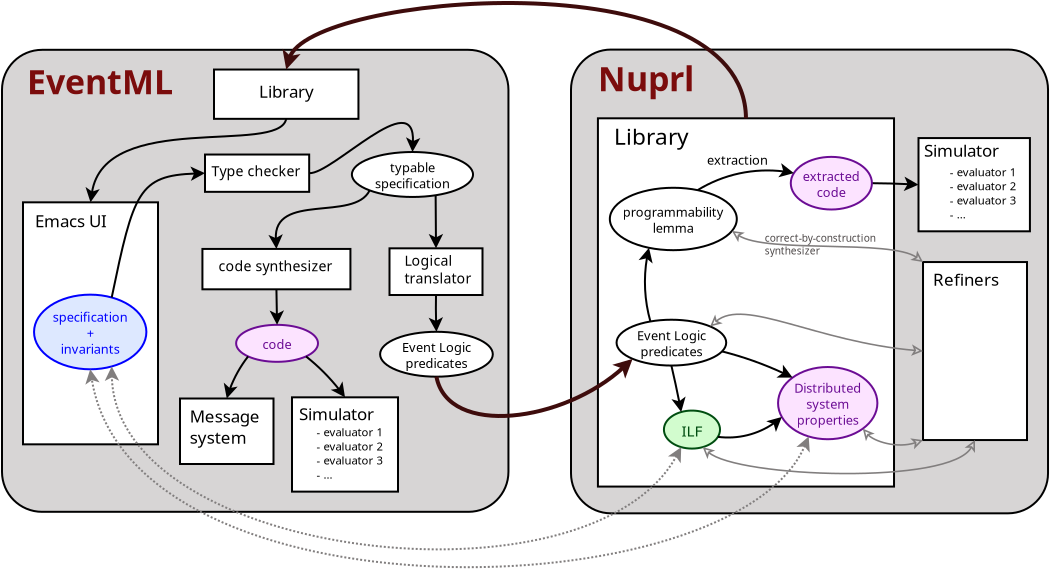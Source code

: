 <?xml version="1.0" encoding="UTF-8"?>
<dia:diagram xmlns:dia="http://www.lysator.liu.se/~alla/dia/">
  <dia:layer name="Background" visible="true" active="true">
    <dia:object type="Standard - Box" version="0" id="O0">
      <dia:attribute name="obj_pos">
        <dia:point val="0.9,-0.288"/>
      </dia:attribute>
      <dia:attribute name="obj_bb">
        <dia:rectangle val="0.85,-0.338;24.801,22.95"/>
      </dia:attribute>
      <dia:attribute name="elem_corner">
        <dia:point val="0.9,-0.288"/>
      </dia:attribute>
      <dia:attribute name="elem_width">
        <dia:real val="23.851"/>
      </dia:attribute>
      <dia:attribute name="elem_height">
        <dia:real val="23.188"/>
      </dia:attribute>
      <dia:attribute name="border_width">
        <dia:real val="0.1"/>
      </dia:attribute>
      <dia:attribute name="inner_color">
        <dia:color val="#d7d5d5"/>
      </dia:attribute>
      <dia:attribute name="show_background">
        <dia:boolean val="true"/>
      </dia:attribute>
      <dia:attribute name="corner_radius">
        <dia:real val="2"/>
      </dia:attribute>
    </dia:object>
    <dia:object type="Standard - Text" version="1" id="O1">
      <dia:attribute name="obj_pos">
        <dia:point val="12.825,11.306"/>
      </dia:attribute>
      <dia:attribute name="obj_bb">
        <dia:rectangle val="12.825,10.711;12.825,11.459"/>
      </dia:attribute>
      <dia:attribute name="text">
        <dia:composite type="text">
          <dia:attribute name="string">
            <dia:string>##</dia:string>
          </dia:attribute>
          <dia:attribute name="font">
            <dia:font family="sans" style="0" name="Helvetica"/>
          </dia:attribute>
          <dia:attribute name="height">
            <dia:real val="0.8"/>
          </dia:attribute>
          <dia:attribute name="pos">
            <dia:point val="12.825,11.306"/>
          </dia:attribute>
          <dia:attribute name="color">
            <dia:color val="#000000"/>
          </dia:attribute>
          <dia:attribute name="alignment">
            <dia:enum val="0"/>
          </dia:attribute>
        </dia:composite>
      </dia:attribute>
      <dia:attribute name="valign">
        <dia:enum val="3"/>
      </dia:attribute>
      <dia:connections>
        <dia:connection handle="0" to="O0" connection="8"/>
      </dia:connections>
    </dia:object>
    <dia:object type="Standard - Text" version="1" id="O2">
      <dia:attribute name="obj_pos">
        <dia:point val="2.25,1.8"/>
      </dia:attribute>
      <dia:attribute name="obj_bb">
        <dia:rectangle val="2.25,0.228;7.5,2.2"/>
      </dia:attribute>
      <dia:attribute name="text">
        <dia:composite type="text">
          <dia:attribute name="string">
            <dia:string>#Nuprl#</dia:string>
          </dia:attribute>
          <dia:attribute name="font">
            <dia:font family="sans" style="80" name="Helvetica-Bold"/>
          </dia:attribute>
          <dia:attribute name="height">
            <dia:real val="2.117"/>
          </dia:attribute>
          <dia:attribute name="pos">
            <dia:point val="2.25,1.8"/>
          </dia:attribute>
          <dia:attribute name="color">
            <dia:color val="#7b0c0c"/>
          </dia:attribute>
          <dia:attribute name="alignment">
            <dia:enum val="0"/>
          </dia:attribute>
        </dia:composite>
      </dia:attribute>
      <dia:attribute name="valign">
        <dia:enum val="3"/>
      </dia:attribute>
    </dia:object>
    <dia:object type="Standard - Box" version="0" id="O3">
      <dia:attribute name="obj_pos">
        <dia:point val="-27.55,-0.275"/>
      </dia:attribute>
      <dia:attribute name="obj_bb">
        <dia:rectangle val="-27.6,-0.325;-2.178,22.875"/>
      </dia:attribute>
      <dia:attribute name="elem_corner">
        <dia:point val="-27.55,-0.275"/>
      </dia:attribute>
      <dia:attribute name="elem_width">
        <dia:real val="25.322"/>
      </dia:attribute>
      <dia:attribute name="elem_height">
        <dia:real val="23.1"/>
      </dia:attribute>
      <dia:attribute name="border_width">
        <dia:real val="0.1"/>
      </dia:attribute>
      <dia:attribute name="inner_color">
        <dia:color val="#d7d5d5"/>
      </dia:attribute>
      <dia:attribute name="show_background">
        <dia:boolean val="true"/>
      </dia:attribute>
      <dia:attribute name="corner_radius">
        <dia:real val="2"/>
      </dia:attribute>
    </dia:object>
    <dia:object type="Standard - Text" version="1" id="O4">
      <dia:attribute name="obj_pos">
        <dia:point val="-26.3,1.95"/>
      </dia:attribute>
      <dia:attribute name="obj_bb">
        <dia:rectangle val="-26.3,0.378;-18.11,2.35"/>
      </dia:attribute>
      <dia:attribute name="text">
        <dia:composite type="text">
          <dia:attribute name="string">
            <dia:string>#EventML#</dia:string>
          </dia:attribute>
          <dia:attribute name="font">
            <dia:font family="sans" style="80" name="Helvetica-Bold"/>
          </dia:attribute>
          <dia:attribute name="height">
            <dia:real val="2.117"/>
          </dia:attribute>
          <dia:attribute name="pos">
            <dia:point val="-26.3,1.95"/>
          </dia:attribute>
          <dia:attribute name="color">
            <dia:color val="#7b0c0c"/>
          </dia:attribute>
          <dia:attribute name="alignment">
            <dia:enum val="0"/>
          </dia:attribute>
        </dia:composite>
      </dia:attribute>
      <dia:attribute name="valign">
        <dia:enum val="3"/>
      </dia:attribute>
    </dia:object>
    <dia:object type="Standard - Box" version="0" id="O5">
      <dia:attribute name="obj_pos">
        <dia:point val="-26.5,7.35"/>
      </dia:attribute>
      <dia:attribute name="obj_bb">
        <dia:rectangle val="-26.55,7.3;-19.7,19.5"/>
      </dia:attribute>
      <dia:attribute name="elem_corner">
        <dia:point val="-26.5,7.35"/>
      </dia:attribute>
      <dia:attribute name="elem_width">
        <dia:real val="6.75"/>
      </dia:attribute>
      <dia:attribute name="elem_height">
        <dia:real val="12.1"/>
      </dia:attribute>
      <dia:attribute name="show_background">
        <dia:boolean val="true"/>
      </dia:attribute>
    </dia:object>
    <dia:object type="Standard - Text" version="1" id="O6">
      <dia:attribute name="obj_pos">
        <dia:point val="-25.9,8.6"/>
      </dia:attribute>
      <dia:attribute name="obj_bb">
        <dia:rectangle val="-25.9,7.813;-21.975,8.8"/>
      </dia:attribute>
      <dia:attribute name="text">
        <dia:composite type="text">
          <dia:attribute name="string">
            <dia:string>#Emacs UI#</dia:string>
          </dia:attribute>
          <dia:attribute name="font">
            <dia:font family="sans" style="0" name="Helvetica"/>
          </dia:attribute>
          <dia:attribute name="height">
            <dia:real val="1.058"/>
          </dia:attribute>
          <dia:attribute name="pos">
            <dia:point val="-25.9,8.6"/>
          </dia:attribute>
          <dia:attribute name="color">
            <dia:color val="#000000"/>
          </dia:attribute>
          <dia:attribute name="alignment">
            <dia:enum val="0"/>
          </dia:attribute>
        </dia:composite>
      </dia:attribute>
      <dia:attribute name="valign">
        <dia:enum val="3"/>
      </dia:attribute>
    </dia:object>
    <dia:object type="Standard - Box" version="0" id="O7">
      <dia:attribute name="obj_pos">
        <dia:point val="-17.4,4.96"/>
      </dia:attribute>
      <dia:attribute name="obj_bb">
        <dia:rectangle val="-17.45,4.91;-12.141,6.875"/>
      </dia:attribute>
      <dia:attribute name="elem_corner">
        <dia:point val="-17.4,4.96"/>
      </dia:attribute>
      <dia:attribute name="elem_width">
        <dia:real val="5.209"/>
      </dia:attribute>
      <dia:attribute name="elem_height">
        <dia:real val="1.865"/>
      </dia:attribute>
      <dia:attribute name="show_background">
        <dia:boolean val="true"/>
      </dia:attribute>
    </dia:object>
    <dia:object type="Standard - Box" version="0" id="O8">
      <dia:attribute name="obj_pos">
        <dia:point val="-17.529,9.68"/>
      </dia:attribute>
      <dia:attribute name="obj_bb">
        <dia:rectangle val="-17.579,9.63;-10.079,11.749"/>
      </dia:attribute>
      <dia:attribute name="elem_corner">
        <dia:point val="-17.529,9.68"/>
      </dia:attribute>
      <dia:attribute name="elem_width">
        <dia:real val="7.4"/>
      </dia:attribute>
      <dia:attribute name="elem_height">
        <dia:real val="2.019"/>
      </dia:attribute>
      <dia:attribute name="show_background">
        <dia:boolean val="true"/>
      </dia:attribute>
    </dia:object>
    <dia:object type="Standard - Text" version="1" id="O9">
      <dia:attribute name="obj_pos">
        <dia:point val="-17.075,6.05"/>
      </dia:attribute>
      <dia:attribute name="obj_bb">
        <dia:rectangle val="-17.075,5.395;-12.46,6.218"/>
      </dia:attribute>
      <dia:attribute name="text">
        <dia:composite type="text">
          <dia:attribute name="string">
            <dia:string>#Type checker#</dia:string>
          </dia:attribute>
          <dia:attribute name="font">
            <dia:font family="sans" style="0" name="Helvetica"/>
          </dia:attribute>
          <dia:attribute name="height">
            <dia:real val="0.882"/>
          </dia:attribute>
          <dia:attribute name="pos">
            <dia:point val="-17.075,6.05"/>
          </dia:attribute>
          <dia:attribute name="color">
            <dia:color val="#000000"/>
          </dia:attribute>
          <dia:attribute name="alignment">
            <dia:enum val="0"/>
          </dia:attribute>
        </dia:composite>
      </dia:attribute>
      <dia:attribute name="valign">
        <dia:enum val="3"/>
      </dia:attribute>
    </dia:object>
    <dia:object type="Standard - Text" version="1" id="O10">
      <dia:attribute name="obj_pos">
        <dia:point val="-16.725,10.8"/>
      </dia:attribute>
      <dia:attribute name="obj_bb">
        <dia:rectangle val="-16.725,10.145;-10.748,10.967"/>
      </dia:attribute>
      <dia:attribute name="text">
        <dia:composite type="text">
          <dia:attribute name="string">
            <dia:string>#code synthesizer#</dia:string>
          </dia:attribute>
          <dia:attribute name="font">
            <dia:font family="sans" style="0" name="Helvetica"/>
          </dia:attribute>
          <dia:attribute name="height">
            <dia:real val="0.882"/>
          </dia:attribute>
          <dia:attribute name="pos">
            <dia:point val="-16.725,10.8"/>
          </dia:attribute>
          <dia:attribute name="color">
            <dia:color val="#000000"/>
          </dia:attribute>
          <dia:attribute name="alignment">
            <dia:enum val="0"/>
          </dia:attribute>
        </dia:composite>
      </dia:attribute>
      <dia:attribute name="valign">
        <dia:enum val="3"/>
      </dia:attribute>
    </dia:object>
    <dia:object type="Standard - Box" version="0" id="O11">
      <dia:attribute name="obj_pos">
        <dia:point val="-13.05,17.1"/>
      </dia:attribute>
      <dia:attribute name="obj_bb">
        <dia:rectangle val="-13.1,17.05;-7.7,21.865"/>
      </dia:attribute>
      <dia:attribute name="elem_corner">
        <dia:point val="-13.05,17.1"/>
      </dia:attribute>
      <dia:attribute name="elem_width">
        <dia:real val="5.3"/>
      </dia:attribute>
      <dia:attribute name="elem_height">
        <dia:real val="4.715"/>
      </dia:attribute>
      <dia:attribute name="show_background">
        <dia:boolean val="true"/>
      </dia:attribute>
    </dia:object>
    <dia:object type="Standard - Text" version="1" id="O12">
      <dia:attribute name="obj_pos">
        <dia:point val="-12.7,18.25"/>
      </dia:attribute>
      <dia:attribute name="obj_bb">
        <dia:rectangle val="-12.7,17.462;-8.613,18.45"/>
      </dia:attribute>
      <dia:attribute name="text">
        <dia:composite type="text">
          <dia:attribute name="string">
            <dia:string>#Simulator#</dia:string>
          </dia:attribute>
          <dia:attribute name="font">
            <dia:font family="sans" style="0" name="Helvetica"/>
          </dia:attribute>
          <dia:attribute name="height">
            <dia:real val="1.058"/>
          </dia:attribute>
          <dia:attribute name="pos">
            <dia:point val="-12.7,18.25"/>
          </dia:attribute>
          <dia:attribute name="color">
            <dia:color val="#000000"/>
          </dia:attribute>
          <dia:attribute name="alignment">
            <dia:enum val="0"/>
          </dia:attribute>
        </dia:composite>
      </dia:attribute>
      <dia:attribute name="valign">
        <dia:enum val="3"/>
      </dia:attribute>
    </dia:object>
    <dia:object type="Flowchart - Ellipse" version="0" id="O13">
      <dia:attribute name="obj_pos">
        <dia:point val="-25.948,11.966"/>
      </dia:attribute>
      <dia:attribute name="obj_bb">
        <dia:rectangle val="-25.998,11.916;-20.282,15.748"/>
      </dia:attribute>
      <dia:attribute name="elem_corner">
        <dia:point val="-25.948,11.966"/>
      </dia:attribute>
      <dia:attribute name="elem_width">
        <dia:real val="5.617"/>
      </dia:attribute>
      <dia:attribute name="elem_height">
        <dia:real val="3.732"/>
      </dia:attribute>
      <dia:attribute name="border_width">
        <dia:real val="0.1"/>
      </dia:attribute>
      <dia:attribute name="border_color">
        <dia:color val="#0000ff"/>
      </dia:attribute>
      <dia:attribute name="inner_color">
        <dia:color val="#dde8ff"/>
      </dia:attribute>
      <dia:attribute name="show_background">
        <dia:boolean val="true"/>
      </dia:attribute>
      <dia:attribute name="padding">
        <dia:real val="0"/>
      </dia:attribute>
      <dia:attribute name="text">
        <dia:composite type="text">
          <dia:attribute name="string">
            <dia:string>#specification
+
invariants#</dia:string>
          </dia:attribute>
          <dia:attribute name="font">
            <dia:font family="sans" style="0" name="Helvetica"/>
          </dia:attribute>
          <dia:attribute name="height">
            <dia:real val="0.8"/>
          </dia:attribute>
          <dia:attribute name="pos">
            <dia:point val="-23.14,13.227"/>
          </dia:attribute>
          <dia:attribute name="color">
            <dia:color val="#0000ff"/>
          </dia:attribute>
          <dia:attribute name="alignment">
            <dia:enum val="1"/>
          </dia:attribute>
        </dia:composite>
      </dia:attribute>
    </dia:object>
    <dia:object type="Flowchart - Ellipse" version="0" id="O14">
      <dia:attribute name="obj_pos">
        <dia:point val="-10.055,4.834"/>
      </dia:attribute>
      <dia:attribute name="obj_bb">
        <dia:rectangle val="-10.105,4.784;-3.949,7.132"/>
      </dia:attribute>
      <dia:attribute name="elem_corner">
        <dia:point val="-10.055,4.834"/>
      </dia:attribute>
      <dia:attribute name="elem_width">
        <dia:real val="6.056"/>
      </dia:attribute>
      <dia:attribute name="elem_height">
        <dia:real val="2.248"/>
      </dia:attribute>
      <dia:attribute name="border_width">
        <dia:real val="0.1"/>
      </dia:attribute>
      <dia:attribute name="show_background">
        <dia:boolean val="true"/>
      </dia:attribute>
      <dia:attribute name="padding">
        <dia:real val="0"/>
      </dia:attribute>
      <dia:attribute name="text">
        <dia:composite type="text">
          <dia:attribute name="string">
            <dia:string>#typable
specification#</dia:string>
          </dia:attribute>
          <dia:attribute name="font">
            <dia:font family="sans" style="0" name="Helvetica"/>
          </dia:attribute>
          <dia:attribute name="height">
            <dia:real val="0.8"/>
          </dia:attribute>
          <dia:attribute name="pos">
            <dia:point val="-7.027,5.753"/>
          </dia:attribute>
          <dia:attribute name="color">
            <dia:color val="#000000"/>
          </dia:attribute>
          <dia:attribute name="alignment">
            <dia:enum val="1"/>
          </dia:attribute>
        </dia:composite>
      </dia:attribute>
    </dia:object>
    <dia:object type="Flowchart - Ellipse" version="0" id="O15">
      <dia:attribute name="obj_pos">
        <dia:point val="-15.844,13.475"/>
      </dia:attribute>
      <dia:attribute name="obj_bb">
        <dia:rectangle val="-15.894,13.425;-11.7,15.375"/>
      </dia:attribute>
      <dia:attribute name="elem_corner">
        <dia:point val="-15.844,13.475"/>
      </dia:attribute>
      <dia:attribute name="elem_width">
        <dia:real val="4.094"/>
      </dia:attribute>
      <dia:attribute name="elem_height">
        <dia:real val="1.85"/>
      </dia:attribute>
      <dia:attribute name="border_width">
        <dia:real val="0.1"/>
      </dia:attribute>
      <dia:attribute name="border_color">
        <dia:color val="#6b0c94"/>
      </dia:attribute>
      <dia:attribute name="inner_color">
        <dia:color val="#fce3ff"/>
      </dia:attribute>
      <dia:attribute name="show_background">
        <dia:boolean val="true"/>
      </dia:attribute>
      <dia:attribute name="padding">
        <dia:real val="0"/>
      </dia:attribute>
      <dia:attribute name="text">
        <dia:composite type="text">
          <dia:attribute name="string">
            <dia:string>#code#</dia:string>
          </dia:attribute>
          <dia:attribute name="font">
            <dia:font family="sans" style="0" name="Helvetica"/>
          </dia:attribute>
          <dia:attribute name="height">
            <dia:real val="0.8"/>
          </dia:attribute>
          <dia:attribute name="pos">
            <dia:point val="-13.797,14.595"/>
          </dia:attribute>
          <dia:attribute name="color">
            <dia:color val="#6b0c94"/>
          </dia:attribute>
          <dia:attribute name="alignment">
            <dia:enum val="1"/>
          </dia:attribute>
        </dia:composite>
      </dia:attribute>
    </dia:object>
    <dia:object type="Standard - Arc" version="0" id="O16">
      <dia:attribute name="obj_pos">
        <dia:point val="-13.829,11.699"/>
      </dia:attribute>
      <dia:attribute name="obj_bb">
        <dia:rectangle val="-14.175,11.648;-13.451,13.526"/>
      </dia:attribute>
      <dia:attribute name="conn_endpoints">
        <dia:point val="-13.829,11.699"/>
        <dia:point val="-13.797,13.475"/>
      </dia:attribute>
      <dia:attribute name="curve_distance">
        <dia:real val="0.002"/>
      </dia:attribute>
      <dia:attribute name="end_arrow">
        <dia:enum val="22"/>
      </dia:attribute>
      <dia:attribute name="end_arrow_length">
        <dia:real val="0.5"/>
      </dia:attribute>
      <dia:attribute name="end_arrow_width">
        <dia:real val="0.5"/>
      </dia:attribute>
      <dia:connections>
        <dia:connection handle="0" to="O8" connection="6"/>
        <dia:connection handle="1" to="O15" connection="4"/>
      </dia:connections>
    </dia:object>
    <dia:object type="Standard - Arc" version="0" id="O17">
      <dia:attribute name="obj_pos">
        <dia:point val="-12.35,15.054"/>
      </dia:attribute>
      <dia:attribute name="obj_bb">
        <dia:rectangle val="-12.42,14.984;-10.329,17.171"/>
      </dia:attribute>
      <dia:attribute name="conn_endpoints">
        <dia:point val="-12.35,15.054"/>
        <dia:point val="-10.4,17.1"/>
      </dia:attribute>
      <dia:attribute name="curve_distance">
        <dia:real val="-0.1"/>
      </dia:attribute>
      <dia:attribute name="end_arrow">
        <dia:enum val="22"/>
      </dia:attribute>
      <dia:attribute name="end_arrow_length">
        <dia:real val="0.5"/>
      </dia:attribute>
      <dia:attribute name="end_arrow_width">
        <dia:real val="0.5"/>
      </dia:attribute>
      <dia:connections>
        <dia:connection handle="0" to="O15" connection="14"/>
        <dia:connection handle="1" to="O11" connection="1"/>
      </dia:connections>
    </dia:object>
    <dia:object type="Standard - Box" version="0" id="O18">
      <dia:attribute name="obj_pos">
        <dia:point val="-8.175,9.65"/>
      </dia:attribute>
      <dia:attribute name="obj_bb">
        <dia:rectangle val="-8.225,9.6;-3.475,12.034"/>
      </dia:attribute>
      <dia:attribute name="elem_corner">
        <dia:point val="-8.175,9.65"/>
      </dia:attribute>
      <dia:attribute name="elem_width">
        <dia:real val="4.65"/>
      </dia:attribute>
      <dia:attribute name="elem_height">
        <dia:real val="2.334"/>
      </dia:attribute>
      <dia:attribute name="show_background">
        <dia:boolean val="true"/>
      </dia:attribute>
    </dia:object>
    <dia:object type="Standard - Text" version="1" id="O19">
      <dia:attribute name="obj_pos">
        <dia:point val="-7.425,10.525"/>
      </dia:attribute>
      <dia:attribute name="obj_bb">
        <dia:rectangle val="-7.425,9.87;-3.982,11.574"/>
      </dia:attribute>
      <dia:attribute name="text">
        <dia:composite type="text">
          <dia:attribute name="string">
            <dia:string>#Logical
translator#</dia:string>
          </dia:attribute>
          <dia:attribute name="font">
            <dia:font family="sans" style="0" name="Helvetica"/>
          </dia:attribute>
          <dia:attribute name="height">
            <dia:real val="0.882"/>
          </dia:attribute>
          <dia:attribute name="pos">
            <dia:point val="-7.425,10.525"/>
          </dia:attribute>
          <dia:attribute name="color">
            <dia:color val="#000000"/>
          </dia:attribute>
          <dia:attribute name="alignment">
            <dia:enum val="0"/>
          </dia:attribute>
        </dia:composite>
      </dia:attribute>
      <dia:attribute name="valign">
        <dia:enum val="3"/>
      </dia:attribute>
    </dia:object>
    <dia:object type="Standard - Arc" version="0" id="O20">
      <dia:attribute name="obj_pos">
        <dia:point val="-5.868,6.996"/>
      </dia:attribute>
      <dia:attribute name="obj_bb">
        <dia:rectangle val="-6.21,6.946;-5.487,9.7"/>
      </dia:attribute>
      <dia:attribute name="conn_endpoints">
        <dia:point val="-5.868,6.996"/>
        <dia:point val="-5.85,9.65"/>
      </dia:attribute>
      <dia:attribute name="curve_distance">
        <dia:real val="-0.006"/>
      </dia:attribute>
      <dia:attribute name="end_arrow">
        <dia:enum val="22"/>
      </dia:attribute>
      <dia:attribute name="end_arrow_length">
        <dia:real val="0.5"/>
      </dia:attribute>
      <dia:attribute name="end_arrow_width">
        <dia:real val="0.5"/>
      </dia:attribute>
      <dia:connections>
        <dia:connection handle="0" to="O14" connection="13"/>
        <dia:connection handle="1" to="O18" connection="1"/>
      </dia:connections>
    </dia:object>
    <dia:object type="Flowchart - Ellipse" version="0" id="O21">
      <dia:attribute name="obj_pos">
        <dia:point val="-8.645,13.823"/>
      </dia:attribute>
      <dia:attribute name="obj_bb">
        <dia:rectangle val="-8.695,13.773;-2.96,16.118"/>
      </dia:attribute>
      <dia:attribute name="elem_corner">
        <dia:point val="-8.645,13.823"/>
      </dia:attribute>
      <dia:attribute name="elem_width">
        <dia:real val="5.635"/>
      </dia:attribute>
      <dia:attribute name="elem_height">
        <dia:real val="2.245"/>
      </dia:attribute>
      <dia:attribute name="border_width">
        <dia:real val="0.1"/>
      </dia:attribute>
      <dia:attribute name="show_background">
        <dia:boolean val="true"/>
      </dia:attribute>
      <dia:attribute name="padding">
        <dia:real val="0"/>
      </dia:attribute>
      <dia:attribute name="text">
        <dia:composite type="text">
          <dia:attribute name="string">
            <dia:string>#Event Logic
predicates#</dia:string>
          </dia:attribute>
          <dia:attribute name="font">
            <dia:font family="sans" style="0" name="Helvetica"/>
          </dia:attribute>
          <dia:attribute name="height">
            <dia:real val="0.8"/>
          </dia:attribute>
          <dia:attribute name="pos">
            <dia:point val="-5.828,14.74"/>
          </dia:attribute>
          <dia:attribute name="color">
            <dia:color val="#000000"/>
          </dia:attribute>
          <dia:attribute name="alignment">
            <dia:enum val="1"/>
          </dia:attribute>
        </dia:composite>
      </dia:attribute>
    </dia:object>
    <dia:object type="Standard - Arc" version="0" id="O22">
      <dia:attribute name="obj_pos">
        <dia:point val="-5.85,11.984"/>
      </dia:attribute>
      <dia:attribute name="obj_bb">
        <dia:rectangle val="-6.222,11.934;-5.499,13.873"/>
      </dia:attribute>
      <dia:attribute name="conn_endpoints">
        <dia:point val="-5.85,11.984"/>
        <dia:point val="-5.828,13.823"/>
      </dia:attribute>
      <dia:attribute name="curve_distance">
        <dia:real val="0.015"/>
      </dia:attribute>
      <dia:attribute name="end_arrow">
        <dia:enum val="22"/>
      </dia:attribute>
      <dia:attribute name="end_arrow_length">
        <dia:real val="0.5"/>
      </dia:attribute>
      <dia:attribute name="end_arrow_width">
        <dia:real val="0.5"/>
      </dia:attribute>
      <dia:connections>
        <dia:connection handle="0" to="O18" connection="6"/>
        <dia:connection handle="1" to="O21" connection="4"/>
      </dia:connections>
    </dia:object>
    <dia:object type="Standard - Box" version="0" id="O23">
      <dia:attribute name="obj_pos">
        <dia:point val="2.246,3.149"/>
      </dia:attribute>
      <dia:attribute name="obj_bb">
        <dia:rectangle val="2.196,3.099;17.101,21.612"/>
      </dia:attribute>
      <dia:attribute name="elem_corner">
        <dia:point val="2.246,3.149"/>
      </dia:attribute>
      <dia:attribute name="elem_width">
        <dia:real val="14.805"/>
      </dia:attribute>
      <dia:attribute name="elem_height">
        <dia:real val="18.413"/>
      </dia:attribute>
      <dia:attribute name="show_background">
        <dia:boolean val="true"/>
      </dia:attribute>
    </dia:object>
    <dia:object type="Standard - Text" version="1" id="O24">
      <dia:attribute name="obj_pos">
        <dia:point val="3.05,4.475"/>
      </dia:attribute>
      <dia:attribute name="obj_bb">
        <dia:rectangle val="3.05,3.425;7,4.743"/>
      </dia:attribute>
      <dia:attribute name="text">
        <dia:composite type="text">
          <dia:attribute name="string">
            <dia:string>#Library#</dia:string>
          </dia:attribute>
          <dia:attribute name="font">
            <dia:font family="sans" style="0" name="Helvetica"/>
          </dia:attribute>
          <dia:attribute name="height">
            <dia:real val="1.411"/>
          </dia:attribute>
          <dia:attribute name="pos">
            <dia:point val="3.05,4.475"/>
          </dia:attribute>
          <dia:attribute name="color">
            <dia:color val="#000000"/>
          </dia:attribute>
          <dia:attribute name="alignment">
            <dia:enum val="0"/>
          </dia:attribute>
        </dia:composite>
      </dia:attribute>
      <dia:attribute name="valign">
        <dia:enum val="3"/>
      </dia:attribute>
    </dia:object>
    <dia:object type="Standard - Box" version="0" id="O25">
      <dia:attribute name="obj_pos">
        <dia:point val="-16.95,0.71"/>
      </dia:attribute>
      <dia:attribute name="obj_bb">
        <dia:rectangle val="-17,0.66;-9.678,3.225"/>
      </dia:attribute>
      <dia:attribute name="elem_corner">
        <dia:point val="-16.95,0.71"/>
      </dia:attribute>
      <dia:attribute name="elem_width">
        <dia:real val="7.222"/>
      </dia:attribute>
      <dia:attribute name="elem_height">
        <dia:real val="2.465"/>
      </dia:attribute>
      <dia:attribute name="show_background">
        <dia:boolean val="true"/>
      </dia:attribute>
    </dia:object>
    <dia:object type="Standard - Text" version="1" id="O26">
      <dia:attribute name="obj_pos">
        <dia:point val="-14.7,2.125"/>
      </dia:attribute>
      <dia:attribute name="obj_bb">
        <dia:rectangle val="-14.7,1.338;-11.74,2.325"/>
      </dia:attribute>
      <dia:attribute name="text">
        <dia:composite type="text">
          <dia:attribute name="string">
            <dia:string>#Library#</dia:string>
          </dia:attribute>
          <dia:attribute name="font">
            <dia:font family="sans" style="0" name="Helvetica"/>
          </dia:attribute>
          <dia:attribute name="height">
            <dia:real val="1.058"/>
          </dia:attribute>
          <dia:attribute name="pos">
            <dia:point val="-14.7,2.125"/>
          </dia:attribute>
          <dia:attribute name="color">
            <dia:color val="#000000"/>
          </dia:attribute>
          <dia:attribute name="alignment">
            <dia:enum val="0"/>
          </dia:attribute>
        </dia:composite>
      </dia:attribute>
      <dia:attribute name="valign">
        <dia:enum val="3"/>
      </dia:attribute>
    </dia:object>
    <dia:object type="Standard - BezierLine" version="0" id="O27">
      <dia:attribute name="obj_pos">
        <dia:point val="9.649,3.149"/>
      </dia:attribute>
      <dia:attribute name="obj_bb">
        <dia:rectangle val="-13.529,-2.717;9.75,3.25"/>
      </dia:attribute>
      <dia:attribute name="bez_points">
        <dia:point val="9.649,3.149"/>
        <dia:point val="9.572,-4.99"/>
        <dia:point val="-12.242,-3.056"/>
        <dia:point val="-13.339,0.71"/>
      </dia:attribute>
      <dia:attribute name="corner_types">
        <dia:enum val="0"/>
        <dia:enum val="0"/>
      </dia:attribute>
      <dia:attribute name="line_color">
        <dia:color val="#3e0c0c"/>
      </dia:attribute>
      <dia:attribute name="line_width">
        <dia:real val="0.2"/>
      </dia:attribute>
      <dia:attribute name="end_arrow">
        <dia:enum val="22"/>
      </dia:attribute>
      <dia:attribute name="end_arrow_length">
        <dia:real val="0.5"/>
      </dia:attribute>
      <dia:attribute name="end_arrow_width">
        <dia:real val="0.5"/>
      </dia:attribute>
      <dia:connections>
        <dia:connection handle="0" to="O23" connection="1"/>
        <dia:connection handle="3" to="O25" connection="1"/>
      </dia:connections>
    </dia:object>
    <dia:object type="Flowchart - Ellipse" version="0" id="O28">
      <dia:attribute name="obj_pos">
        <dia:point val="3.178,13.22"/>
      </dia:attribute>
      <dia:attribute name="obj_bb">
        <dia:rectangle val="3.128,13.17;8.711,15.561"/>
      </dia:attribute>
      <dia:attribute name="elem_corner">
        <dia:point val="3.178,13.22"/>
      </dia:attribute>
      <dia:attribute name="elem_width">
        <dia:real val="5.483"/>
      </dia:attribute>
      <dia:attribute name="elem_height">
        <dia:real val="2.291"/>
      </dia:attribute>
      <dia:attribute name="border_width">
        <dia:real val="0.1"/>
      </dia:attribute>
      <dia:attribute name="show_background">
        <dia:boolean val="true"/>
      </dia:attribute>
      <dia:attribute name="padding">
        <dia:real val="0"/>
      </dia:attribute>
      <dia:attribute name="text">
        <dia:composite type="text">
          <dia:attribute name="string">
            <dia:string>#Event Logic
predicates#</dia:string>
          </dia:attribute>
          <dia:attribute name="font">
            <dia:font family="sans" style="0" name="Helvetica"/>
          </dia:attribute>
          <dia:attribute name="height">
            <dia:real val="0.8"/>
          </dia:attribute>
          <dia:attribute name="pos">
            <dia:point val="5.919,14.16"/>
          </dia:attribute>
          <dia:attribute name="color">
            <dia:color val="#000000"/>
          </dia:attribute>
          <dia:attribute name="alignment">
            <dia:enum val="1"/>
          </dia:attribute>
        </dia:composite>
      </dia:attribute>
    </dia:object>
    <dia:object type="Standard - BezierLine" version="0" id="O29">
      <dia:attribute name="obj_pos">
        <dia:point val="-5.828,16.068"/>
      </dia:attribute>
      <dia:attribute name="obj_bb">
        <dia:rectangle val="-5.945,15.176;3.981,18.134"/>
      </dia:attribute>
      <dia:attribute name="bez_points">
        <dia:point val="-5.828,16.068"/>
        <dia:point val="-5.252,19.112"/>
        <dia:point val="0.548,18.362"/>
        <dia:point val="3.981,15.176"/>
      </dia:attribute>
      <dia:attribute name="corner_types">
        <dia:enum val="0"/>
        <dia:enum val="0"/>
      </dia:attribute>
      <dia:attribute name="line_color">
        <dia:color val="#3e0c0c"/>
      </dia:attribute>
      <dia:attribute name="line_width">
        <dia:real val="0.2"/>
      </dia:attribute>
      <dia:attribute name="end_arrow">
        <dia:enum val="22"/>
      </dia:attribute>
      <dia:attribute name="end_arrow_length">
        <dia:real val="0.5"/>
      </dia:attribute>
      <dia:attribute name="end_arrow_width">
        <dia:real val="0.5"/>
      </dia:attribute>
      <dia:connections>
        <dia:connection handle="0" to="O21" connection="12"/>
        <dia:connection handle="3" to="O28" connection="10"/>
      </dia:connections>
    </dia:object>
    <dia:object type="Standard - Box" version="0" id="O30">
      <dia:attribute name="obj_pos">
        <dia:point val="18.501,10.336"/>
      </dia:attribute>
      <dia:attribute name="obj_bb">
        <dia:rectangle val="18.451,10.287;23.75,19.287"/>
      </dia:attribute>
      <dia:attribute name="elem_corner">
        <dia:point val="18.501,10.336"/>
      </dia:attribute>
      <dia:attribute name="elem_width">
        <dia:real val="5.199"/>
      </dia:attribute>
      <dia:attribute name="elem_height">
        <dia:real val="8.9"/>
      </dia:attribute>
      <dia:attribute name="show_background">
        <dia:boolean val="true"/>
      </dia:attribute>
    </dia:object>
    <dia:object type="Standard - Box" version="0" id="O31">
      <dia:attribute name="obj_pos">
        <dia:point val="18.275,4.137"/>
      </dia:attribute>
      <dia:attribute name="obj_bb">
        <dia:rectangle val="18.225,4.087;23.896,8.849"/>
      </dia:attribute>
      <dia:attribute name="elem_corner">
        <dia:point val="18.275,4.137"/>
      </dia:attribute>
      <dia:attribute name="elem_width">
        <dia:real val="5.571"/>
      </dia:attribute>
      <dia:attribute name="elem_height">
        <dia:real val="4.662"/>
      </dia:attribute>
      <dia:attribute name="show_background">
        <dia:boolean val="true"/>
      </dia:attribute>
    </dia:object>
    <dia:object type="Standard - Text" version="1" id="O32">
      <dia:attribute name="obj_pos">
        <dia:point val="18.55,5.075"/>
      </dia:attribute>
      <dia:attribute name="obj_bb">
        <dia:rectangle val="18.55,4.288;22.637,5.275"/>
      </dia:attribute>
      <dia:attribute name="text">
        <dia:composite type="text">
          <dia:attribute name="string">
            <dia:string>#Simulator#</dia:string>
          </dia:attribute>
          <dia:attribute name="font">
            <dia:font family="sans" style="0" name="Helvetica"/>
          </dia:attribute>
          <dia:attribute name="height">
            <dia:real val="1.058"/>
          </dia:attribute>
          <dia:attribute name="pos">
            <dia:point val="18.55,5.075"/>
          </dia:attribute>
          <dia:attribute name="color">
            <dia:color val="#000000"/>
          </dia:attribute>
          <dia:attribute name="alignment">
            <dia:enum val="0"/>
          </dia:attribute>
        </dia:composite>
      </dia:attribute>
      <dia:attribute name="valign">
        <dia:enum val="3"/>
      </dia:attribute>
    </dia:object>
    <dia:object type="Standard - Text" version="1" id="O33">
      <dia:attribute name="obj_pos">
        <dia:point val="19,11.525"/>
      </dia:attribute>
      <dia:attribute name="obj_bb">
        <dia:rectangle val="19,10.738;22.448,11.725"/>
      </dia:attribute>
      <dia:attribute name="text">
        <dia:composite type="text">
          <dia:attribute name="string">
            <dia:string>#Refiners#</dia:string>
          </dia:attribute>
          <dia:attribute name="font">
            <dia:font family="sans" style="0" name="Helvetica"/>
          </dia:attribute>
          <dia:attribute name="height">
            <dia:real val="1.058"/>
          </dia:attribute>
          <dia:attribute name="pos">
            <dia:point val="19,11.525"/>
          </dia:attribute>
          <dia:attribute name="color">
            <dia:color val="#000000"/>
          </dia:attribute>
          <dia:attribute name="alignment">
            <dia:enum val="0"/>
          </dia:attribute>
        </dia:composite>
      </dia:attribute>
      <dia:attribute name="valign">
        <dia:enum val="3"/>
      </dia:attribute>
    </dia:object>
    <dia:object type="Standard - Arc" version="0" id="O34">
      <dia:attribute name="obj_pos">
        <dia:point val="4.87,13.307"/>
      </dia:attribute>
      <dia:attribute name="obj_bb">
        <dia:rectangle val="4.279,9.573;4.982,13.358"/>
      </dia:attribute>
      <dia:attribute name="conn_endpoints">
        <dia:point val="4.87,13.307"/>
        <dia:point val="4.801,9.623"/>
      </dia:attribute>
      <dia:attribute name="curve_distance">
        <dia:real val="-0.238"/>
      </dia:attribute>
      <dia:attribute name="end_arrow">
        <dia:enum val="22"/>
      </dia:attribute>
      <dia:attribute name="end_arrow_length">
        <dia:real val="0.5"/>
      </dia:attribute>
      <dia:attribute name="end_arrow_width">
        <dia:real val="0.5"/>
      </dia:attribute>
      <dia:connections>
        <dia:connection handle="0" to="O28" connection="5"/>
        <dia:connection handle="1" to="O39" connection="11"/>
      </dia:connections>
    </dia:object>
    <dia:object type="Standard - Text" version="1" id="O35">
      <dia:attribute name="obj_pos">
        <dia:point val="7.7,5.475"/>
      </dia:attribute>
      <dia:attribute name="obj_bb">
        <dia:rectangle val="7.7,4.88;10.947,5.628"/>
      </dia:attribute>
      <dia:attribute name="text">
        <dia:composite type="text">
          <dia:attribute name="string">
            <dia:string>#extraction#</dia:string>
          </dia:attribute>
          <dia:attribute name="font">
            <dia:font family="sans" style="0" name="Helvetica"/>
          </dia:attribute>
          <dia:attribute name="height">
            <dia:real val="0.8"/>
          </dia:attribute>
          <dia:attribute name="pos">
            <dia:point val="7.7,5.475"/>
          </dia:attribute>
          <dia:attribute name="color">
            <dia:color val="#000000"/>
          </dia:attribute>
          <dia:attribute name="alignment">
            <dia:enum val="0"/>
          </dia:attribute>
        </dia:composite>
      </dia:attribute>
      <dia:attribute name="valign">
        <dia:enum val="3"/>
      </dia:attribute>
    </dia:object>
    <dia:object type="Standard - Arc" version="0" id="O36">
      <dia:attribute name="obj_pos">
        <dia:point val="15.945,6.393"/>
      </dia:attribute>
      <dia:attribute name="obj_bb">
        <dia:rectangle val="15.893,6.064;18.327,6.787"/>
      </dia:attribute>
      <dia:attribute name="conn_endpoints">
        <dia:point val="15.945,6.393"/>
        <dia:point val="18.275,6.468"/>
      </dia:attribute>
      <dia:attribute name="curve_distance">
        <dia:real val="-0.015"/>
      </dia:attribute>
      <dia:attribute name="end_arrow">
        <dia:enum val="22"/>
      </dia:attribute>
      <dia:attribute name="end_arrow_length">
        <dia:real val="0.5"/>
      </dia:attribute>
      <dia:attribute name="end_arrow_width">
        <dia:real val="0.5"/>
      </dia:attribute>
      <dia:connections>
        <dia:connection handle="0" to="O40" connection="0"/>
        <dia:connection handle="1" to="O31" connection="3"/>
      </dia:connections>
    </dia:object>
    <dia:object type="Flowchart - Ellipse" version="0" id="O37">
      <dia:attribute name="obj_pos">
        <dia:point val="5.546,17.762"/>
      </dia:attribute>
      <dia:attribute name="obj_bb">
        <dia:rectangle val="5.496,17.712;8.401,19.712"/>
      </dia:attribute>
      <dia:attribute name="elem_corner">
        <dia:point val="5.546,17.762"/>
      </dia:attribute>
      <dia:attribute name="elem_width">
        <dia:real val="2.805"/>
      </dia:attribute>
      <dia:attribute name="elem_height">
        <dia:real val="1.901"/>
      </dia:attribute>
      <dia:attribute name="border_width">
        <dia:real val="0.1"/>
      </dia:attribute>
      <dia:attribute name="border_color">
        <dia:color val="#004d10"/>
      </dia:attribute>
      <dia:attribute name="inner_color">
        <dia:color val="#d2fcce"/>
      </dia:attribute>
      <dia:attribute name="show_background">
        <dia:boolean val="true"/>
      </dia:attribute>
      <dia:attribute name="padding">
        <dia:real val="0"/>
      </dia:attribute>
      <dia:attribute name="text">
        <dia:composite type="text">
          <dia:attribute name="string">
            <dia:string>#ILF#</dia:string>
          </dia:attribute>
          <dia:attribute name="font">
            <dia:font family="sans" style="0" name="Helvetica"/>
          </dia:attribute>
          <dia:attribute name="height">
            <dia:real val="0.953"/>
          </dia:attribute>
          <dia:attribute name="pos">
            <dia:point val="6.948,18.943"/>
          </dia:attribute>
          <dia:attribute name="color">
            <dia:color val="#004d10"/>
          </dia:attribute>
          <dia:attribute name="alignment">
            <dia:enum val="1"/>
          </dia:attribute>
        </dia:composite>
      </dia:attribute>
    </dia:object>
    <dia:object type="Standard - Arc" version="0" id="O38">
      <dia:attribute name="obj_pos">
        <dia:point val="5.919,15.511"/>
      </dia:attribute>
      <dia:attribute name="obj_bb">
        <dia:rectangle val="5.86,15.452;6.632,17.893"/>
      </dia:attribute>
      <dia:attribute name="conn_endpoints">
        <dia:point val="5.919,15.511"/>
        <dia:point val="6.411,17.834"/>
      </dia:attribute>
      <dia:attribute name="curve_distance">
        <dia:real val="-0.013"/>
      </dia:attribute>
      <dia:attribute name="end_arrow">
        <dia:enum val="22"/>
      </dia:attribute>
      <dia:attribute name="end_arrow_length">
        <dia:real val="0.5"/>
      </dia:attribute>
      <dia:attribute name="end_arrow_width">
        <dia:real val="0.5"/>
      </dia:attribute>
      <dia:connections>
        <dia:connection handle="0" to="O28" connection="12"/>
        <dia:connection handle="1" to="O37" connection="5"/>
      </dia:connections>
    </dia:object>
    <dia:object type="Flowchart - Ellipse" version="0" id="O39">
      <dia:attribute name="obj_pos">
        <dia:point val="2.842,6.622"/>
      </dia:attribute>
      <dia:attribute name="obj_bb">
        <dia:rectangle val="2.792,6.572;9.24,9.792"/>
      </dia:attribute>
      <dia:attribute name="elem_corner">
        <dia:point val="2.842,6.622"/>
      </dia:attribute>
      <dia:attribute name="elem_width">
        <dia:real val="6.348"/>
      </dia:attribute>
      <dia:attribute name="elem_height">
        <dia:real val="3.121"/>
      </dia:attribute>
      <dia:attribute name="border_width">
        <dia:real val="0.1"/>
      </dia:attribute>
      <dia:attribute name="show_background">
        <dia:boolean val="true"/>
      </dia:attribute>
      <dia:attribute name="padding">
        <dia:real val="0"/>
      </dia:attribute>
      <dia:attribute name="text">
        <dia:composite type="text">
          <dia:attribute name="string">
            <dia:string>#programmability
lemma#</dia:string>
          </dia:attribute>
          <dia:attribute name="font">
            <dia:font family="sans" style="0" name="Helvetica"/>
          </dia:attribute>
          <dia:attribute name="height">
            <dia:real val="0.8"/>
          </dia:attribute>
          <dia:attribute name="pos">
            <dia:point val="6.016,7.977"/>
          </dia:attribute>
          <dia:attribute name="color">
            <dia:color val="#000000"/>
          </dia:attribute>
          <dia:attribute name="alignment">
            <dia:enum val="1"/>
          </dia:attribute>
        </dia:composite>
      </dia:attribute>
    </dia:object>
    <dia:object type="Flowchart - Ellipse" version="0" id="O40">
      <dia:attribute name="obj_pos">
        <dia:point val="11.889,5.077"/>
      </dia:attribute>
      <dia:attribute name="obj_bb">
        <dia:rectangle val="11.839,5.027;15.995,7.759"/>
      </dia:attribute>
      <dia:attribute name="elem_corner">
        <dia:point val="11.889,5.077"/>
      </dia:attribute>
      <dia:attribute name="elem_width">
        <dia:real val="4.056"/>
      </dia:attribute>
      <dia:attribute name="elem_height">
        <dia:real val="2.632"/>
      </dia:attribute>
      <dia:attribute name="border_width">
        <dia:real val="0.1"/>
      </dia:attribute>
      <dia:attribute name="border_color">
        <dia:color val="#6b0c94"/>
      </dia:attribute>
      <dia:attribute name="inner_color">
        <dia:color val="#fce3ff"/>
      </dia:attribute>
      <dia:attribute name="show_background">
        <dia:boolean val="true"/>
      </dia:attribute>
      <dia:attribute name="padding">
        <dia:real val="0"/>
      </dia:attribute>
      <dia:attribute name="text">
        <dia:composite type="text">
          <dia:attribute name="string">
            <dia:string>#extracted
code#</dia:string>
          </dia:attribute>
          <dia:attribute name="font">
            <dia:font family="sans" style="0" name="Helvetica"/>
          </dia:attribute>
          <dia:attribute name="height">
            <dia:real val="0.8"/>
          </dia:attribute>
          <dia:attribute name="pos">
            <dia:point val="13.917,6.188"/>
          </dia:attribute>
          <dia:attribute name="color">
            <dia:color val="#6b0c94"/>
          </dia:attribute>
          <dia:attribute name="alignment">
            <dia:enum val="1"/>
          </dia:attribute>
        </dia:composite>
      </dia:attribute>
    </dia:object>
    <dia:object type="Standard - Arc" version="0" id="O41">
      <dia:attribute name="obj_pos">
        <dia:point val="7.231,6.74"/>
      </dia:attribute>
      <dia:attribute name="obj_bb">
        <dia:rectangle val="7.173,5.391;12.102,6.798"/>
      </dia:attribute>
      <dia:attribute name="conn_endpoints">
        <dia:point val="7.231,6.74"/>
        <dia:point val="12.044,5.889"/>
      </dia:attribute>
      <dia:attribute name="curve_distance">
        <dia:real val="-0.464"/>
      </dia:attribute>
      <dia:attribute name="end_arrow">
        <dia:enum val="22"/>
      </dia:attribute>
      <dia:attribute name="end_arrow_length">
        <dia:real val="0.5"/>
      </dia:attribute>
      <dia:attribute name="end_arrow_width">
        <dia:real val="0.5"/>
      </dia:attribute>
      <dia:connections>
        <dia:connection handle="0" to="O39" connection="3"/>
        <dia:connection handle="1" to="O40" connection="7"/>
      </dia:connections>
    </dia:object>
    <dia:object type="Flowchart - Ellipse" version="0" id="O42">
      <dia:attribute name="obj_pos">
        <dia:point val="11.253,15.584"/>
      </dia:attribute>
      <dia:attribute name="obj_bb">
        <dia:rectangle val="11.203,15.534;16.269,19.245"/>
      </dia:attribute>
      <dia:attribute name="elem_corner">
        <dia:point val="11.253,15.584"/>
      </dia:attribute>
      <dia:attribute name="elem_width">
        <dia:real val="4.966"/>
      </dia:attribute>
      <dia:attribute name="elem_height">
        <dia:real val="3.611"/>
      </dia:attribute>
      <dia:attribute name="border_width">
        <dia:real val="0.1"/>
      </dia:attribute>
      <dia:attribute name="border_color">
        <dia:color val="#6b0c94"/>
      </dia:attribute>
      <dia:attribute name="inner_color">
        <dia:color val="#fce3ff"/>
      </dia:attribute>
      <dia:attribute name="show_background">
        <dia:boolean val="true"/>
      </dia:attribute>
      <dia:attribute name="padding">
        <dia:real val="0"/>
      </dia:attribute>
      <dia:attribute name="text">
        <dia:composite type="text">
          <dia:attribute name="string">
            <dia:string>#Distributed
system
properties#</dia:string>
          </dia:attribute>
          <dia:attribute name="font">
            <dia:font family="sans" style="0" name="Helvetica"/>
          </dia:attribute>
          <dia:attribute name="height">
            <dia:real val="0.8"/>
          </dia:attribute>
          <dia:attribute name="pos">
            <dia:point val="13.736,16.785"/>
          </dia:attribute>
          <dia:attribute name="color">
            <dia:color val="#6b0c94"/>
          </dia:attribute>
          <dia:attribute name="alignment">
            <dia:enum val="1"/>
          </dia:attribute>
        </dia:composite>
      </dia:attribute>
    </dia:object>
    <dia:object type="Standard - Arc" version="0" id="O43">
      <dia:attribute name="obj_pos">
        <dia:point val="8.244,19.076"/>
      </dia:attribute>
      <dia:attribute name="obj_bb">
        <dia:rectangle val="8.182,18.018;11.504,19.159"/>
      </dia:attribute>
      <dia:attribute name="conn_endpoints">
        <dia:point val="8.244,19.076"/>
        <dia:point val="11.442,18.081"/>
      </dia:attribute>
      <dia:attribute name="curve_distance">
        <dia:real val="0.366"/>
      </dia:attribute>
      <dia:attribute name="end_arrow">
        <dia:enum val="22"/>
      </dia:attribute>
      <dia:attribute name="end_arrow_length">
        <dia:real val="0.5"/>
      </dia:attribute>
      <dia:attribute name="end_arrow_width">
        <dia:real val="0.5"/>
      </dia:attribute>
      <dia:connections>
        <dia:connection handle="0" to="O37" connection="15"/>
        <dia:connection handle="1" to="O42" connection="9"/>
      </dia:connections>
    </dia:object>
    <dia:object type="Standard - Arc" version="0" id="O44">
      <dia:attribute name="obj_pos">
        <dia:point val="8.452,14.804"/>
      </dia:attribute>
      <dia:attribute name="obj_bb">
        <dia:rectangle val="8.388,14.74;12.044,16.177"/>
      </dia:attribute>
      <dia:attribute name="conn_endpoints">
        <dia:point val="8.452,14.804"/>
        <dia:point val="11.98,16.113"/>
      </dia:attribute>
      <dia:attribute name="curve_distance">
        <dia:real val="-0.102"/>
      </dia:attribute>
      <dia:attribute name="end_arrow">
        <dia:enum val="22"/>
      </dia:attribute>
      <dia:attribute name="end_arrow_length">
        <dia:real val="0.5"/>
      </dia:attribute>
      <dia:attribute name="end_arrow_width">
        <dia:real val="0.5"/>
      </dia:attribute>
      <dia:connections>
        <dia:connection handle="0" to="O28" connection="15"/>
        <dia:connection handle="1" to="O42" connection="6"/>
      </dia:connections>
    </dia:object>
    <dia:object type="Standard - Text" version="1" id="O45">
      <dia:attribute name="obj_pos">
        <dia:point val="10.586,9.322"/>
      </dia:attribute>
      <dia:attribute name="obj_bb">
        <dia:rectangle val="10.586,8.849;16.508,10.077"/>
      </dia:attribute>
      <dia:attribute name="text">
        <dia:composite type="text">
          <dia:attribute name="string">
            <dia:string>#correct-by-construction
synthesizer#</dia:string>
          </dia:attribute>
          <dia:attribute name="font">
            <dia:font family="sans" style="0" name="Helvetica"/>
          </dia:attribute>
          <dia:attribute name="height">
            <dia:real val="0.635"/>
          </dia:attribute>
          <dia:attribute name="pos">
            <dia:point val="10.586,9.322"/>
          </dia:attribute>
          <dia:attribute name="color">
            <dia:color val="#4c4747"/>
          </dia:attribute>
          <dia:attribute name="alignment">
            <dia:enum val="0"/>
          </dia:attribute>
        </dia:composite>
      </dia:attribute>
      <dia:attribute name="valign">
        <dia:enum val="3"/>
      </dia:attribute>
    </dia:object>
    <dia:object type="Standard - Text" version="1" id="O46">
      <dia:attribute name="obj_pos">
        <dia:point val="-11.825,19.05"/>
      </dia:attribute>
      <dia:attribute name="obj_bb">
        <dia:rectangle val="-11.825,18.525;-8.215,21.302"/>
      </dia:attribute>
      <dia:attribute name="text">
        <dia:composite type="text">
          <dia:attribute name="string">
            <dia:string>#- evaluator 1
- evaluator 2
- evaluator 3
- ...#</dia:string>
          </dia:attribute>
          <dia:attribute name="font">
            <dia:font family="sans" style="0" name="Helvetica"/>
          </dia:attribute>
          <dia:attribute name="height">
            <dia:real val="0.706"/>
          </dia:attribute>
          <dia:attribute name="pos">
            <dia:point val="-11.825,19.05"/>
          </dia:attribute>
          <dia:attribute name="color">
            <dia:color val="#000000"/>
          </dia:attribute>
          <dia:attribute name="alignment">
            <dia:enum val="0"/>
          </dia:attribute>
        </dia:composite>
      </dia:attribute>
      <dia:attribute name="valign">
        <dia:enum val="3"/>
      </dia:attribute>
    </dia:object>
    <dia:object type="Standard - Text" version="1" id="O47">
      <dia:attribute name="obj_pos">
        <dia:point val="19.84,6.04"/>
      </dia:attribute>
      <dia:attribute name="obj_bb">
        <dia:rectangle val="19.84,5.515;23.45,8.292"/>
      </dia:attribute>
      <dia:attribute name="text">
        <dia:composite type="text">
          <dia:attribute name="string">
            <dia:string>#- evaluator 1
- evaluator 2
- evaluator 3
- ...#</dia:string>
          </dia:attribute>
          <dia:attribute name="font">
            <dia:font family="sans" style="0" name="Helvetica"/>
          </dia:attribute>
          <dia:attribute name="height">
            <dia:real val="0.706"/>
          </dia:attribute>
          <dia:attribute name="pos">
            <dia:point val="19.84,6.04"/>
          </dia:attribute>
          <dia:attribute name="color">
            <dia:color val="#000000"/>
          </dia:attribute>
          <dia:attribute name="alignment">
            <dia:enum val="0"/>
          </dia:attribute>
        </dia:composite>
      </dia:attribute>
      <dia:attribute name="valign">
        <dia:enum val="3"/>
      </dia:attribute>
    </dia:object>
    <dia:object type="Standard - Box" version="0" id="O48">
      <dia:attribute name="obj_pos">
        <dia:point val="-18.65,17.159"/>
      </dia:attribute>
      <dia:attribute name="obj_bb">
        <dia:rectangle val="-18.7,17.109;-13.925,20.484"/>
      </dia:attribute>
      <dia:attribute name="elem_corner">
        <dia:point val="-18.65,17.159"/>
      </dia:attribute>
      <dia:attribute name="elem_width">
        <dia:real val="4.675"/>
      </dia:attribute>
      <dia:attribute name="elem_height">
        <dia:real val="3.275"/>
      </dia:attribute>
      <dia:attribute name="show_background">
        <dia:boolean val="true"/>
      </dia:attribute>
    </dia:object>
    <dia:object type="Standard - Text" version="1" id="O49">
      <dia:attribute name="obj_pos">
        <dia:point val="-18.162,18.357"/>
      </dia:attribute>
      <dia:attribute name="obj_bb">
        <dia:rectangle val="-18.162,17.569;-14.455,19.615"/>
      </dia:attribute>
      <dia:attribute name="text">
        <dia:composite type="text">
          <dia:attribute name="string">
            <dia:string>#Message
system#</dia:string>
          </dia:attribute>
          <dia:attribute name="font">
            <dia:font family="sans" style="0" name="Helvetica"/>
          </dia:attribute>
          <dia:attribute name="height">
            <dia:real val="1.058"/>
          </dia:attribute>
          <dia:attribute name="pos">
            <dia:point val="-18.162,18.357"/>
          </dia:attribute>
          <dia:attribute name="color">
            <dia:color val="#000000"/>
          </dia:attribute>
          <dia:attribute name="alignment">
            <dia:enum val="0"/>
          </dia:attribute>
        </dia:composite>
      </dia:attribute>
      <dia:attribute name="valign">
        <dia:enum val="3"/>
      </dia:attribute>
    </dia:object>
    <dia:object type="Standard - Arc" version="0" id="O50">
      <dia:attribute name="obj_pos">
        <dia:point val="-15.245,15.054"/>
      </dia:attribute>
      <dia:attribute name="obj_bb">
        <dia:rectangle val="-16.463,14.987;-15.177,17.226"/>
      </dia:attribute>
      <dia:attribute name="conn_endpoints">
        <dia:point val="-15.245,15.054"/>
        <dia:point val="-16.312,17.159"/>
      </dia:attribute>
      <dia:attribute name="curve_distance">
        <dia:real val="0.114"/>
      </dia:attribute>
      <dia:attribute name="end_arrow">
        <dia:enum val="22"/>
      </dia:attribute>
      <dia:attribute name="end_arrow_length">
        <dia:real val="0.5"/>
      </dia:attribute>
      <dia:attribute name="end_arrow_width">
        <dia:real val="0.5"/>
      </dia:attribute>
      <dia:connections>
        <dia:connection handle="0" to="O15" connection="10"/>
        <dia:connection handle="1" to="O48" connection="1"/>
      </dia:connections>
    </dia:object>
    <dia:object type="Standard - BezierLine" version="0" id="O51">
      <dia:attribute name="obj_pos">
        <dia:point val="6.411,19.59"/>
      </dia:attribute>
      <dia:attribute name="obj_bb">
        <dia:rectangle val="-22.415,15.556;6.428,24.753"/>
      </dia:attribute>
      <dia:attribute name="bez_points">
        <dia:point val="6.411,19.59"/>
        <dia:point val="1.866,27.988"/>
        <dia:point val="-21.9,25.212"/>
        <dia:point val="-22.065,15.556"/>
      </dia:attribute>
      <dia:attribute name="corner_types">
        <dia:enum val="0"/>
        <dia:enum val="0"/>
      </dia:attribute>
      <dia:attribute name="line_color">
        <dia:color val="#817e7e"/>
      </dia:attribute>
      <dia:attribute name="line_style">
        <dia:enum val="4"/>
      </dia:attribute>
      <dia:attribute name="start_arrow">
        <dia:enum val="22"/>
      </dia:attribute>
      <dia:attribute name="start_arrow_length">
        <dia:real val="0.5"/>
      </dia:attribute>
      <dia:attribute name="start_arrow_width">
        <dia:real val="0.5"/>
      </dia:attribute>
      <dia:attribute name="end_arrow">
        <dia:enum val="22"/>
      </dia:attribute>
      <dia:attribute name="end_arrow_length">
        <dia:real val="0.5"/>
      </dia:attribute>
      <dia:attribute name="end_arrow_width">
        <dia:real val="0.5"/>
      </dia:attribute>
      <dia:connections>
        <dia:connection handle="0" to="O37" connection="11"/>
        <dia:connection handle="3" to="O13" connection="13"/>
      </dia:connections>
    </dia:object>
    <dia:object type="Standard - BezierLine" version="0" id="O52">
      <dia:attribute name="obj_pos">
        <dia:point val="12.786,19.058"/>
      </dia:attribute>
      <dia:attribute name="obj_bb">
        <dia:rectangle val="-23.383,15.698;12.848,25.644"/>
      </dia:attribute>
      <dia:attribute name="bez_points">
        <dia:point val="12.786,19.058"/>
        <dia:point val="9.1,27.762"/>
        <dia:point val="-21.1,28.512"/>
        <dia:point val="-23.14,15.698"/>
      </dia:attribute>
      <dia:attribute name="corner_types">
        <dia:enum val="0"/>
        <dia:enum val="0"/>
      </dia:attribute>
      <dia:attribute name="line_color">
        <dia:color val="#817e7e"/>
      </dia:attribute>
      <dia:attribute name="line_style">
        <dia:enum val="4"/>
      </dia:attribute>
      <dia:attribute name="start_arrow">
        <dia:enum val="22"/>
      </dia:attribute>
      <dia:attribute name="start_arrow_length">
        <dia:real val="0.5"/>
      </dia:attribute>
      <dia:attribute name="start_arrow_width">
        <dia:real val="0.5"/>
      </dia:attribute>
      <dia:attribute name="end_arrow">
        <dia:enum val="22"/>
      </dia:attribute>
      <dia:attribute name="end_arrow_length">
        <dia:real val="0.5"/>
      </dia:attribute>
      <dia:attribute name="end_arrow_width">
        <dia:real val="0.5"/>
      </dia:attribute>
      <dia:connections>
        <dia:connection handle="0" to="O42" connection="11"/>
        <dia:connection handle="3" to="O13" connection="12"/>
      </dia:connections>
    </dia:object>
    <dia:object type="Standard - BezierLine" version="0" id="O53">
      <dia:attribute name="obj_pos">
        <dia:point val="-22.065,12.108"/>
      </dia:attribute>
      <dia:attribute name="obj_bb">
        <dia:rectangle val="-22.124,5.557;-17.4,12.167"/>
      </dia:attribute>
      <dia:attribute name="bez_points">
        <dia:point val="-22.065,12.108"/>
        <dia:point val="-20.966,6.81"/>
        <dia:point val="-20.716,6.014"/>
        <dia:point val="-17.4,5.892"/>
      </dia:attribute>
      <dia:attribute name="corner_types">
        <dia:enum val="0"/>
        <dia:enum val="0"/>
      </dia:attribute>
      <dia:attribute name="end_arrow">
        <dia:enum val="22"/>
      </dia:attribute>
      <dia:attribute name="end_arrow_length">
        <dia:real val="0.5"/>
      </dia:attribute>
      <dia:attribute name="end_arrow_width">
        <dia:real val="0.5"/>
      </dia:attribute>
      <dia:connections>
        <dia:connection handle="0" to="O13" connection="3"/>
        <dia:connection handle="3" to="O7" connection="3"/>
      </dia:connections>
    </dia:object>
    <dia:object type="Standard - BezierLine" version="0" id="O54">
      <dia:attribute name="obj_pos">
        <dia:point val="7.485,19.59"/>
      </dia:attribute>
      <dia:attribute name="obj_bb">
        <dia:rectangle val="7.485,19.236;21.116,20.952"/>
      </dia:attribute>
      <dia:attribute name="bez_points">
        <dia:point val="7.485,19.59"/>
        <dia:point val="9.2,21.11"/>
        <dia:point val="19.95,21.51"/>
        <dia:point val="21.101,19.236"/>
      </dia:attribute>
      <dia:attribute name="corner_types">
        <dia:enum val="0"/>
        <dia:enum val="0"/>
      </dia:attribute>
      <dia:attribute name="line_color">
        <dia:color val="#817e7e"/>
      </dia:attribute>
      <dia:attribute name="line_width">
        <dia:real val="0.08"/>
      </dia:attribute>
      <dia:attribute name="start_arrow">
        <dia:enum val="23"/>
      </dia:attribute>
      <dia:attribute name="start_arrow_length">
        <dia:real val="0.4"/>
      </dia:attribute>
      <dia:attribute name="start_arrow_width">
        <dia:real val="0.4"/>
      </dia:attribute>
      <dia:attribute name="end_arrow">
        <dia:enum val="23"/>
      </dia:attribute>
      <dia:attribute name="end_arrow_length">
        <dia:real val="0.4"/>
      </dia:attribute>
      <dia:attribute name="end_arrow_width">
        <dia:real val="0.4"/>
      </dia:attribute>
      <dia:connections>
        <dia:connection handle="0" to="O37" connection="13"/>
        <dia:connection handle="3" to="O30" connection="6"/>
      </dia:connections>
    </dia:object>
    <dia:object type="Standard - BezierLine" version="0" id="O55">
      <dia:attribute name="obj_pos">
        <dia:point val="7.858,13.555"/>
      </dia:attribute>
      <dia:attribute name="obj_bb">
        <dia:rectangle val="7.858,12.905;18.501,15.026"/>
      </dia:attribute>
      <dia:attribute name="bez_points">
        <dia:point val="7.858,13.555"/>
        <dia:point val="9.573,12.085"/>
        <dia:point val="13.148,14.335"/>
        <dia:point val="18.501,14.787"/>
      </dia:attribute>
      <dia:attribute name="corner_types">
        <dia:enum val="0"/>
        <dia:enum val="0"/>
      </dia:attribute>
      <dia:attribute name="line_color">
        <dia:color val="#817e7e"/>
      </dia:attribute>
      <dia:attribute name="line_width">
        <dia:real val="0.08"/>
      </dia:attribute>
      <dia:attribute name="start_arrow">
        <dia:enum val="23"/>
      </dia:attribute>
      <dia:attribute name="start_arrow_length">
        <dia:real val="0.4"/>
      </dia:attribute>
      <dia:attribute name="start_arrow_width">
        <dia:real val="0.4"/>
      </dia:attribute>
      <dia:attribute name="end_arrow">
        <dia:enum val="23"/>
      </dia:attribute>
      <dia:attribute name="end_arrow_length">
        <dia:real val="0.4"/>
      </dia:attribute>
      <dia:attribute name="end_arrow_width">
        <dia:real val="0.4"/>
      </dia:attribute>
      <dia:connections>
        <dia:connection handle="0" to="O28" connection="2"/>
        <dia:connection handle="3" to="O30" connection="3"/>
      </dia:connections>
    </dia:object>
    <dia:object type="Standard - BezierLine" version="0" id="O56">
      <dia:attribute name="obj_pos">
        <dia:point val="15.491,18.667"/>
      </dia:attribute>
      <dia:attribute name="obj_bb">
        <dia:rectangle val="15.491,18.667;18.501,19.699"/>
      </dia:attribute>
      <dia:attribute name="bez_points">
        <dia:point val="15.491,18.667"/>
        <dia:point val="16.023,19.287"/>
        <dia:point val="17.198,19.687"/>
        <dia:point val="18.501,19.236"/>
      </dia:attribute>
      <dia:attribute name="corner_types">
        <dia:enum val="0"/>
        <dia:enum val="0"/>
      </dia:attribute>
      <dia:attribute name="line_color">
        <dia:color val="#817e7e"/>
      </dia:attribute>
      <dia:attribute name="line_width">
        <dia:real val="0.08"/>
      </dia:attribute>
      <dia:attribute name="start_arrow">
        <dia:enum val="23"/>
      </dia:attribute>
      <dia:attribute name="start_arrow_length">
        <dia:real val="0.4"/>
      </dia:attribute>
      <dia:attribute name="start_arrow_width">
        <dia:real val="0.4"/>
      </dia:attribute>
      <dia:attribute name="end_arrow">
        <dia:enum val="23"/>
      </dia:attribute>
      <dia:attribute name="end_arrow_length">
        <dia:real val="0.4"/>
      </dia:attribute>
      <dia:attribute name="end_arrow_width">
        <dia:real val="0.4"/>
      </dia:attribute>
      <dia:connections>
        <dia:connection handle="0" to="O42" connection="14"/>
        <dia:connection handle="3" to="O30" connection="5"/>
      </dia:connections>
    </dia:object>
    <dia:object type="Standard - BezierLine" version="0" id="O57">
      <dia:attribute name="obj_pos">
        <dia:point val="8.949,8.779"/>
      </dia:attribute>
      <dia:attribute name="obj_bb">
        <dia:rectangle val="8.949,8.775;18.501,10.338"/>
      </dia:attribute>
      <dia:attribute name="bez_points">
        <dia:point val="8.949,8.779"/>
        <dia:point val="10.626,9.925"/>
        <dia:point val="16.901,9.175"/>
        <dia:point val="18.501,10.336"/>
      </dia:attribute>
      <dia:attribute name="corner_types">
        <dia:enum val="0"/>
        <dia:enum val="0"/>
      </dia:attribute>
      <dia:attribute name="line_color">
        <dia:color val="#817e7e"/>
      </dia:attribute>
      <dia:attribute name="line_width">
        <dia:real val="0.08"/>
      </dia:attribute>
      <dia:attribute name="start_arrow">
        <dia:enum val="23"/>
      </dia:attribute>
      <dia:attribute name="start_arrow_length">
        <dia:real val="0.4"/>
      </dia:attribute>
      <dia:attribute name="start_arrow_width">
        <dia:real val="0.4"/>
      </dia:attribute>
      <dia:attribute name="end_arrow">
        <dia:enum val="23"/>
      </dia:attribute>
      <dia:attribute name="end_arrow_length">
        <dia:real val="0.4"/>
      </dia:attribute>
      <dia:attribute name="end_arrow_width">
        <dia:real val="0.4"/>
      </dia:attribute>
      <dia:connections>
        <dia:connection handle="0" to="O39" connection="15"/>
        <dia:connection handle="3" to="O30" connection="0"/>
      </dia:connections>
    </dia:object>
    <dia:object type="Standard - BezierLine" version="0" id="O58">
      <dia:attribute name="obj_pos">
        <dia:point val="-13.339,3.175"/>
      </dia:attribute>
      <dia:attribute name="obj_bb">
        <dia:rectangle val="-23.375,3.116;-13.281,7.35"/>
      </dia:attribute>
      <dia:attribute name="bez_points">
        <dia:point val="-13.339,3.175"/>
        <dia:point val="-13.692,5.01"/>
        <dia:point val="-22.425,2.703"/>
        <dia:point val="-23.125,7.35"/>
      </dia:attribute>
      <dia:attribute name="corner_types">
        <dia:enum val="0"/>
        <dia:enum val="0"/>
      </dia:attribute>
      <dia:attribute name="end_arrow">
        <dia:enum val="22"/>
      </dia:attribute>
      <dia:attribute name="end_arrow_length">
        <dia:real val="0.5"/>
      </dia:attribute>
      <dia:attribute name="end_arrow_width">
        <dia:real val="0.5"/>
      </dia:attribute>
      <dia:connections>
        <dia:connection handle="0" to="O25" connection="6"/>
        <dia:connection handle="3" to="O5" connection="1"/>
      </dia:connections>
    </dia:object>
    <dia:object type="Standard - BezierLine" version="0" id="O59">
      <dia:attribute name="obj_pos">
        <dia:point val="-12.191,5.892"/>
      </dia:attribute>
      <dia:attribute name="obj_bb">
        <dia:rectangle val="-12.244,3.329;-6.631,5.945"/>
      </dia:attribute>
      <dia:attribute name="bez_points">
        <dia:point val="-12.191,5.892"/>
        <dia:point val="-11.041,5.96"/>
        <dia:point val="-6.866,1.46"/>
        <dia:point val="-7.027,4.834"/>
      </dia:attribute>
      <dia:attribute name="corner_types">
        <dia:enum val="0"/>
        <dia:enum val="0"/>
      </dia:attribute>
      <dia:attribute name="end_arrow">
        <dia:enum val="22"/>
      </dia:attribute>
      <dia:attribute name="end_arrow_length">
        <dia:real val="0.5"/>
      </dia:attribute>
      <dia:attribute name="end_arrow_width">
        <dia:real val="0.5"/>
      </dia:attribute>
      <dia:connections>
        <dia:connection handle="0" to="O7" connection="4"/>
        <dia:connection handle="3" to="O14" connection="4"/>
      </dia:connections>
    </dia:object>
    <dia:object type="Standard - BezierLine" version="0" id="O60">
      <dia:attribute name="obj_pos">
        <dia:point val="-9.168,6.753"/>
      </dia:attribute>
      <dia:attribute name="obj_bb">
        <dia:rectangle val="-14.231,6.686;-9.101,9.68"/>
      </dia:attribute>
      <dia:attribute name="bez_points">
        <dia:point val="-9.168,6.753"/>
        <dia:point val="-9.941,8.335"/>
        <dia:point val="-13.991,6.835"/>
        <dia:point val="-13.829,9.68"/>
      </dia:attribute>
      <dia:attribute name="corner_types">
        <dia:enum val="0"/>
        <dia:enum val="0"/>
      </dia:attribute>
      <dia:attribute name="end_arrow">
        <dia:enum val="22"/>
      </dia:attribute>
      <dia:attribute name="end_arrow_length">
        <dia:real val="0.5"/>
      </dia:attribute>
      <dia:attribute name="end_arrow_width">
        <dia:real val="0.5"/>
      </dia:attribute>
      <dia:connections>
        <dia:connection handle="0" to="O14" connection="10"/>
        <dia:connection handle="3" to="O8" connection="1"/>
      </dia:connections>
    </dia:object>
  </dia:layer>
</dia:diagram>
